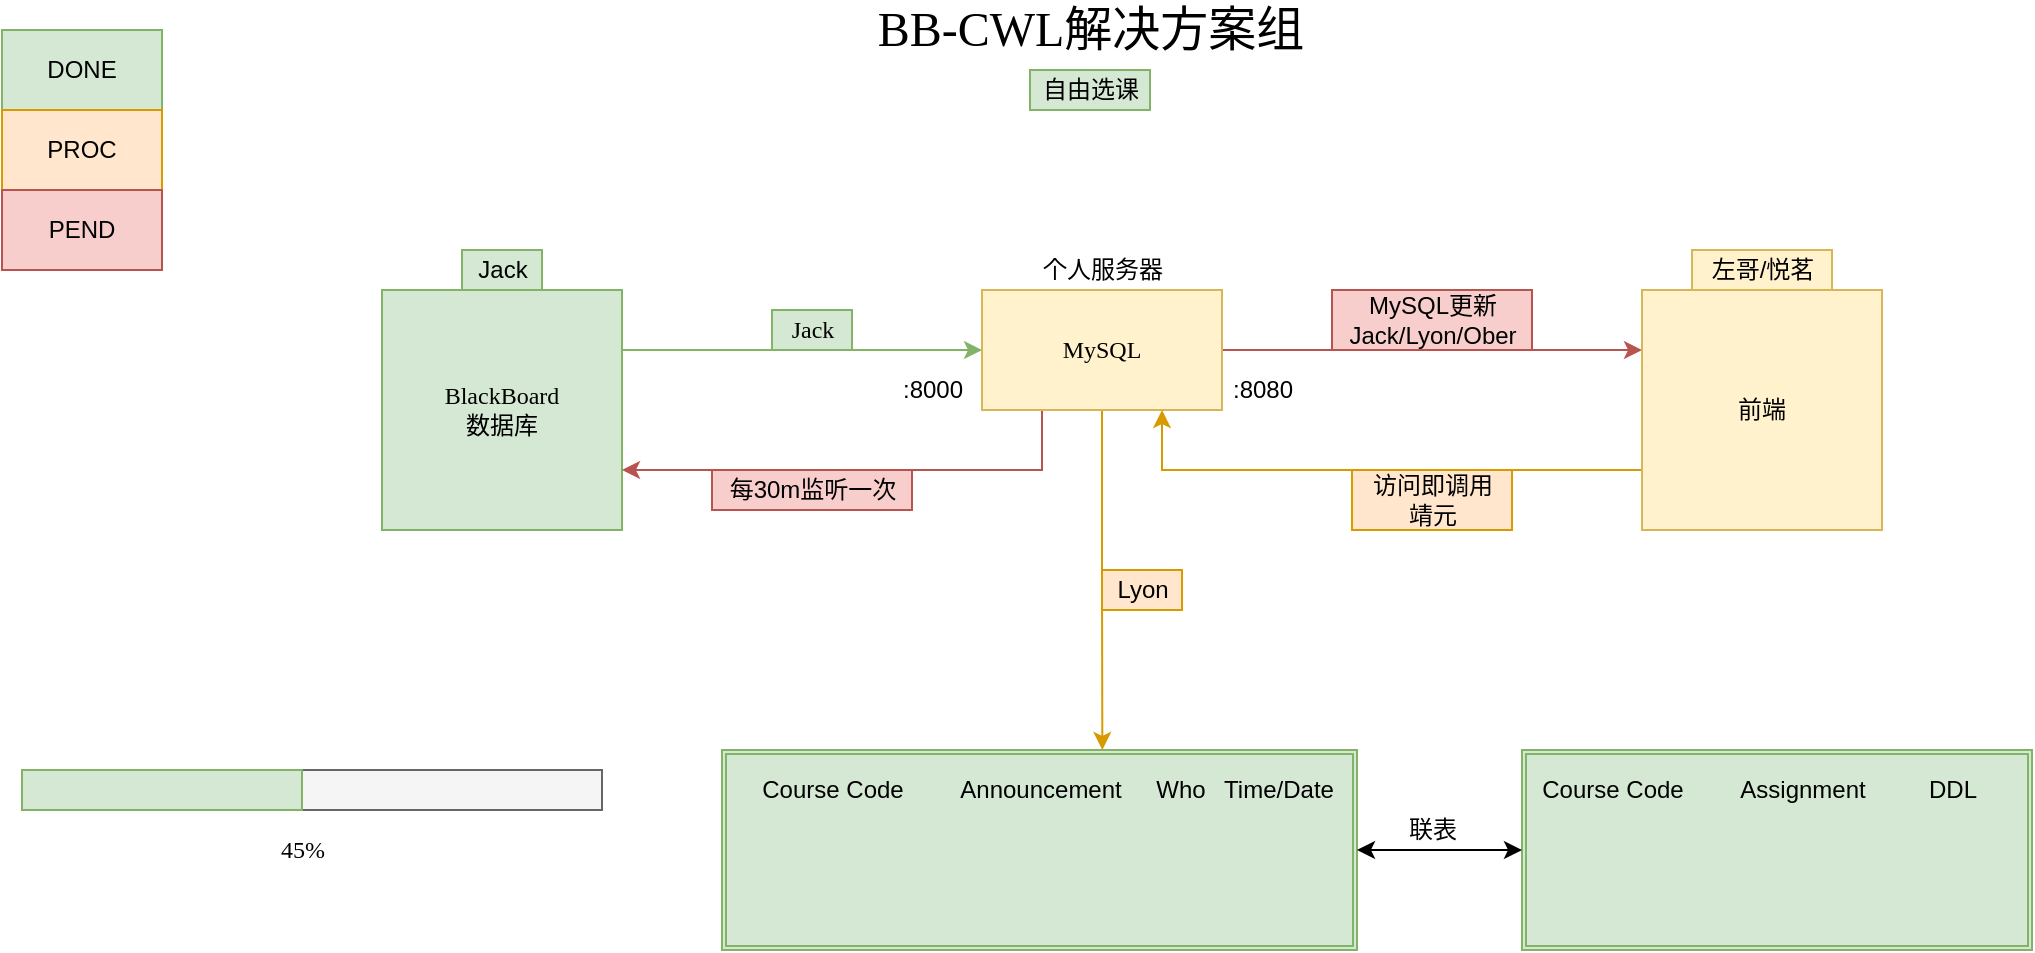 <mxfile version="14.4.2" type="device"><diagram id="_YaSPdeZxaXfyCBf3pmY" name="第 1 页"><mxGraphModel dx="2407" dy="1180" grid="1" gridSize="10" guides="1" tooltips="1" connect="1" arrows="1" fold="1" page="1" pageScale="1" pageWidth="827" pageHeight="1169" math="0" shadow="0"><root><mxCell id="0"/><mxCell id="1" parent="0"/><mxCell id="dPAK9DOSI8HkbfqbTrjj-16" value="" style="shape=ext;double=1;rounded=0;whiteSpace=wrap;html=1;fillColor=#d5e8d4;strokeColor=#82b366;" parent="1" vertex="1"><mxGeometry x="230" y="520" width="317.5" height="100" as="geometry"/></mxCell><mxCell id="5FBKXRomffLZfinoPxYb-7" value="&lt;font style=&quot;font-size: 24px&quot;&gt;BB-CWL解决方案组&lt;/font&gt;" style="text;html=1;align=center;verticalAlign=middle;resizable=0;points=[];autosize=1;fontFamily=Verdana;" parent="1" vertex="1"><mxGeometry x="299" y="150" width="230" height="20" as="geometry"/></mxCell><mxCell id="5FBKXRomffLZfinoPxYb-35" style="edgeStyle=orthogonalEdgeStyle;rounded=0;orthogonalLoop=1;jettySize=auto;html=1;exitX=1;exitY=0.25;exitDx=0;exitDy=0;entryX=0;entryY=0.5;entryDx=0;entryDy=0;fontFamily=Verdana;fillColor=#d5e8d4;strokeColor=#82b366;" parent="1" source="5FBKXRomffLZfinoPxYb-33" target="5FBKXRomffLZfinoPxYb-34" edge="1"><mxGeometry relative="1" as="geometry"><mxPoint x="300" y="320.0" as="targetPoint"/></mxGeometry></mxCell><mxCell id="5FBKXRomffLZfinoPxYb-33" value="BlackBoard&lt;br&gt;数据库" style="rounded=0;whiteSpace=wrap;html=1;fontFamily=Verdana;fillColor=#d5e8d4;strokeColor=#82b366;" parent="1" vertex="1"><mxGeometry x="60" y="290" width="120" height="120" as="geometry"/></mxCell><mxCell id="5FBKXRomffLZfinoPxYb-37" style="edgeStyle=orthogonalEdgeStyle;rounded=0;orthogonalLoop=1;jettySize=auto;html=1;exitX=0.25;exitY=1;exitDx=0;exitDy=0;entryX=1;entryY=0.75;entryDx=0;entryDy=0;fontFamily=Verdana;fillColor=#f8cecc;strokeColor=#b85450;" parent="1" source="5FBKXRomffLZfinoPxYb-34" target="5FBKXRomffLZfinoPxYb-33" edge="1"><mxGeometry relative="1" as="geometry"><mxPoint x="330" y="350.0" as="sourcePoint"/></mxGeometry></mxCell><mxCell id="5FBKXRomffLZfinoPxYb-60" style="edgeStyle=orthogonalEdgeStyle;rounded=0;orthogonalLoop=1;jettySize=auto;html=1;exitX=1;exitY=0.5;exitDx=0;exitDy=0;entryX=0;entryY=0.25;entryDx=0;entryDy=0;fontFamily=Verdana;fillColor=#f8cecc;strokeColor=#b85450;" parent="1" source="5FBKXRomffLZfinoPxYb-34" target="5FBKXRomffLZfinoPxYb-59" edge="1"><mxGeometry relative="1" as="geometry"/></mxCell><mxCell id="dPAK9DOSI8HkbfqbTrjj-11" style="edgeStyle=orthogonalEdgeStyle;rounded=0;orthogonalLoop=1;jettySize=auto;html=1;exitX=0.5;exitY=1;exitDx=0;exitDy=0;fillColor=#ffe6cc;strokeColor=#d79b00;" parent="1" source="5FBKXRomffLZfinoPxYb-34" edge="1"><mxGeometry relative="1" as="geometry"><mxPoint x="420.172" y="520" as="targetPoint"/></mxGeometry></mxCell><mxCell id="5FBKXRomffLZfinoPxYb-34" value="MySQL" style="rounded=0;whiteSpace=wrap;html=1;fontFamily=Verdana;fillColor=#fff2cc;strokeColor=#d6b656;" parent="1" vertex="1"><mxGeometry x="360" y="290" width="120" height="60" as="geometry"/></mxCell><mxCell id="5FBKXRomffLZfinoPxYb-36" value="Jack" style="text;html=1;align=center;verticalAlign=middle;resizable=0;points=[];autosize=1;fontFamily=Verdana;fillColor=#d5e8d4;strokeColor=#82b366;" parent="1" vertex="1"><mxGeometry x="255" y="300" width="40" height="20" as="geometry"/></mxCell><mxCell id="5FBKXRomffLZfinoPxYb-44" value="个人服务器" style="text;html=1;align=center;verticalAlign=middle;resizable=0;points=[];autosize=1;fontFamily=Verdana;" parent="1" vertex="1"><mxGeometry x="380" y="270" width="80" height="20" as="geometry"/></mxCell><mxCell id="5FBKXRomffLZfinoPxYb-61" style="edgeStyle=orthogonalEdgeStyle;rounded=0;orthogonalLoop=1;jettySize=auto;html=1;exitX=0;exitY=0.75;exitDx=0;exitDy=0;entryX=0.75;entryY=1;entryDx=0;entryDy=0;fontFamily=Verdana;fillColor=#ffe6cc;strokeColor=#d79b00;" parent="1" source="5FBKXRomffLZfinoPxYb-59" target="5FBKXRomffLZfinoPxYb-34" edge="1"><mxGeometry relative="1" as="geometry"/></mxCell><mxCell id="5FBKXRomffLZfinoPxYb-59" value="前端" style="rounded=0;whiteSpace=wrap;html=1;fontFamily=Verdana;fillColor=#fff2cc;strokeColor=#d6b656;" parent="1" vertex="1"><mxGeometry x="690" y="290" width="120" height="120" as="geometry"/></mxCell><mxCell id="dPAK9DOSI8HkbfqbTrjj-4" value="访问即调用&lt;br&gt;靖元" style="text;html=1;align=center;verticalAlign=middle;resizable=0;points=[];autosize=1;fillColor=#ffe6cc;strokeColor=#d79b00;" parent="1" vertex="1"><mxGeometry x="545" y="380" width="80" height="30" as="geometry"/></mxCell><mxCell id="dPAK9DOSI8HkbfqbTrjj-5" value="每30m监听一次" style="text;html=1;align=center;verticalAlign=middle;resizable=0;points=[];autosize=1;fillColor=#f8cecc;strokeColor=#b85450;" parent="1" vertex="1"><mxGeometry x="225" y="380" width="100" height="20" as="geometry"/></mxCell><mxCell id="dPAK9DOSI8HkbfqbTrjj-6" value="自由选课" style="text;html=1;align=center;verticalAlign=middle;resizable=0;points=[];autosize=1;fillColor=#d5e8d4;strokeColor=#82b366;" parent="1" vertex="1"><mxGeometry x="384" y="180" width="60" height="20" as="geometry"/></mxCell><mxCell id="dPAK9DOSI8HkbfqbTrjj-8" value="MySQL更新&lt;br&gt;Jack/Lyon/Ober" style="text;html=1;align=center;verticalAlign=middle;resizable=0;points=[];autosize=1;fillColor=#f8cecc;strokeColor=#b85450;" parent="1" vertex="1"><mxGeometry x="535" y="290" width="100" height="30" as="geometry"/></mxCell><mxCell id="dPAK9DOSI8HkbfqbTrjj-13" value="Course Code" style="text;html=1;align=center;verticalAlign=middle;resizable=0;points=[];autosize=1;" parent="1" vertex="1"><mxGeometry x="240" y="530" width="90" height="20" as="geometry"/></mxCell><mxCell id="dPAK9DOSI8HkbfqbTrjj-14" value="Announcement" style="text;html=1;align=center;verticalAlign=middle;resizable=0;points=[];autosize=1;" parent="1" vertex="1"><mxGeometry x="338.75" y="530" width="100" height="20" as="geometry"/></mxCell><mxCell id="dPAK9DOSI8HkbfqbTrjj-15" value="Time/Date" style="text;html=1;align=center;verticalAlign=middle;resizable=0;points=[];autosize=1;" parent="1" vertex="1"><mxGeometry x="472.5" y="530" width="70" height="20" as="geometry"/></mxCell><mxCell id="dPAK9DOSI8HkbfqbTrjj-18" value="" style="shape=ext;double=1;rounded=0;whiteSpace=wrap;html=1;fillColor=#d5e8d4;strokeColor=#82b366;" parent="1" vertex="1"><mxGeometry x="630" y="520" width="255" height="100" as="geometry"/></mxCell><mxCell id="dPAK9DOSI8HkbfqbTrjj-19" value="Course Code" style="text;html=1;align=center;verticalAlign=middle;resizable=0;points=[];autosize=1;" parent="1" vertex="1"><mxGeometry x="630" y="530" width="90" height="20" as="geometry"/></mxCell><mxCell id="dPAK9DOSI8HkbfqbTrjj-20" value="Assignment" style="text;html=1;align=center;verticalAlign=middle;resizable=0;points=[];autosize=1;" parent="1" vertex="1"><mxGeometry x="730" y="530" width="80" height="20" as="geometry"/></mxCell><mxCell id="dPAK9DOSI8HkbfqbTrjj-21" value="DDL" style="text;html=1;align=center;verticalAlign=middle;resizable=0;points=[];autosize=1;" parent="1" vertex="1"><mxGeometry x="825" y="530" width="40" height="20" as="geometry"/></mxCell><mxCell id="dPAK9DOSI8HkbfqbTrjj-22" value=":8080" style="text;html=1;align=center;verticalAlign=middle;resizable=0;points=[];autosize=1;" parent="1" vertex="1"><mxGeometry x="475" y="330" width="50" height="20" as="geometry"/></mxCell><mxCell id="dPAK9DOSI8HkbfqbTrjj-23" value=":8000" style="text;html=1;align=center;verticalAlign=middle;resizable=0;points=[];autosize=1;" parent="1" vertex="1"><mxGeometry x="310" y="330" width="50" height="20" as="geometry"/></mxCell><mxCell id="dPAK9DOSI8HkbfqbTrjj-24" value="" style="endArrow=classic;startArrow=classic;html=1;exitX=1;exitY=0.5;exitDx=0;exitDy=0;entryX=0;entryY=0.5;entryDx=0;entryDy=0;" parent="1" source="dPAK9DOSI8HkbfqbTrjj-16" target="dPAK9DOSI8HkbfqbTrjj-18" edge="1"><mxGeometry width="50" height="50" relative="1" as="geometry"><mxPoint x="550" y="630" as="sourcePoint"/><mxPoint x="600" y="580" as="targetPoint"/></mxGeometry></mxCell><mxCell id="Q4T1eekPb26TvkWSQPIz-1" value="Who" style="text;html=1;align=center;verticalAlign=middle;resizable=0;points=[];autosize=1;" parent="1" vertex="1"><mxGeometry x="438.75" y="530" width="40" height="20" as="geometry"/></mxCell><mxCell id="nHOutj3BYj_-jjA_s75Y-2" value="Lyon" style="text;html=1;align=center;verticalAlign=middle;resizable=0;points=[];autosize=1;fillColor=#ffe6cc;strokeColor=#d79b00;" parent="1" vertex="1"><mxGeometry x="420" y="430" width="40" height="20" as="geometry"/></mxCell><mxCell id="nHOutj3BYj_-jjA_s75Y-3" value="DONE" style="rounded=0;whiteSpace=wrap;html=1;fillColor=#d5e8d4;strokeColor=#82b366;" parent="1" vertex="1"><mxGeometry x="-130" y="160" width="80" height="40" as="geometry"/></mxCell><mxCell id="nHOutj3BYj_-jjA_s75Y-4" value="PROC" style="rounded=0;whiteSpace=wrap;html=1;fillColor=#ffe6cc;strokeColor=#d79b00;" parent="1" vertex="1"><mxGeometry x="-130" y="200" width="80" height="40" as="geometry"/></mxCell><mxCell id="nHOutj3BYj_-jjA_s75Y-5" value="PEND" style="rounded=0;whiteSpace=wrap;html=1;fillColor=#f8cecc;strokeColor=#b85450;" parent="1" vertex="1"><mxGeometry x="-130" y="240" width="80" height="40" as="geometry"/></mxCell><mxCell id="nHOutj3BYj_-jjA_s75Y-6" value="Jack" style="text;html=1;align=center;verticalAlign=middle;resizable=0;points=[];autosize=1;fillColor=#d5e8d4;strokeColor=#82b366;" parent="1" vertex="1"><mxGeometry x="100" y="270" width="40" height="20" as="geometry"/></mxCell><mxCell id="nHOutj3BYj_-jjA_s75Y-7" value="左哥/悦茗" style="text;html=1;align=center;verticalAlign=middle;resizable=0;points=[];autosize=1;fillColor=#fff2cc;strokeColor=#d6b656;" parent="1" vertex="1"><mxGeometry x="715" y="270" width="70" height="20" as="geometry"/></mxCell><mxCell id="nHOutj3BYj_-jjA_s75Y-8" value="联表" style="text;html=1;align=center;verticalAlign=middle;resizable=0;points=[];autosize=1;" parent="1" vertex="1"><mxGeometry x="565" y="550" width="40" height="20" as="geometry"/></mxCell><mxCell id="FHDAk-3ovmHQqMbEghMt-1" value="" style="rounded=0;whiteSpace=wrap;html=1;fillColor=#f5f5f5;strokeColor=#666666;fontColor=#333333;" vertex="1" parent="1"><mxGeometry x="-120" y="530" width="290" height="20" as="geometry"/></mxCell><mxCell id="FHDAk-3ovmHQqMbEghMt-2" value="" style="rounded=0;whiteSpace=wrap;html=1;fillColor=#d5e8d4;strokeColor=#82b366;" vertex="1" parent="1"><mxGeometry x="-120" y="530" width="140" height="20" as="geometry"/></mxCell><mxCell id="FHDAk-3ovmHQqMbEghMt-3" value="&lt;font face=&quot;Verdana&quot;&gt;45%&lt;/font&gt;" style="text;html=1;align=center;verticalAlign=middle;resizable=0;points=[];autosize=1;" vertex="1" parent="1"><mxGeometry y="560" width="40" height="20" as="geometry"/></mxCell></root></mxGraphModel></diagram></mxfile>